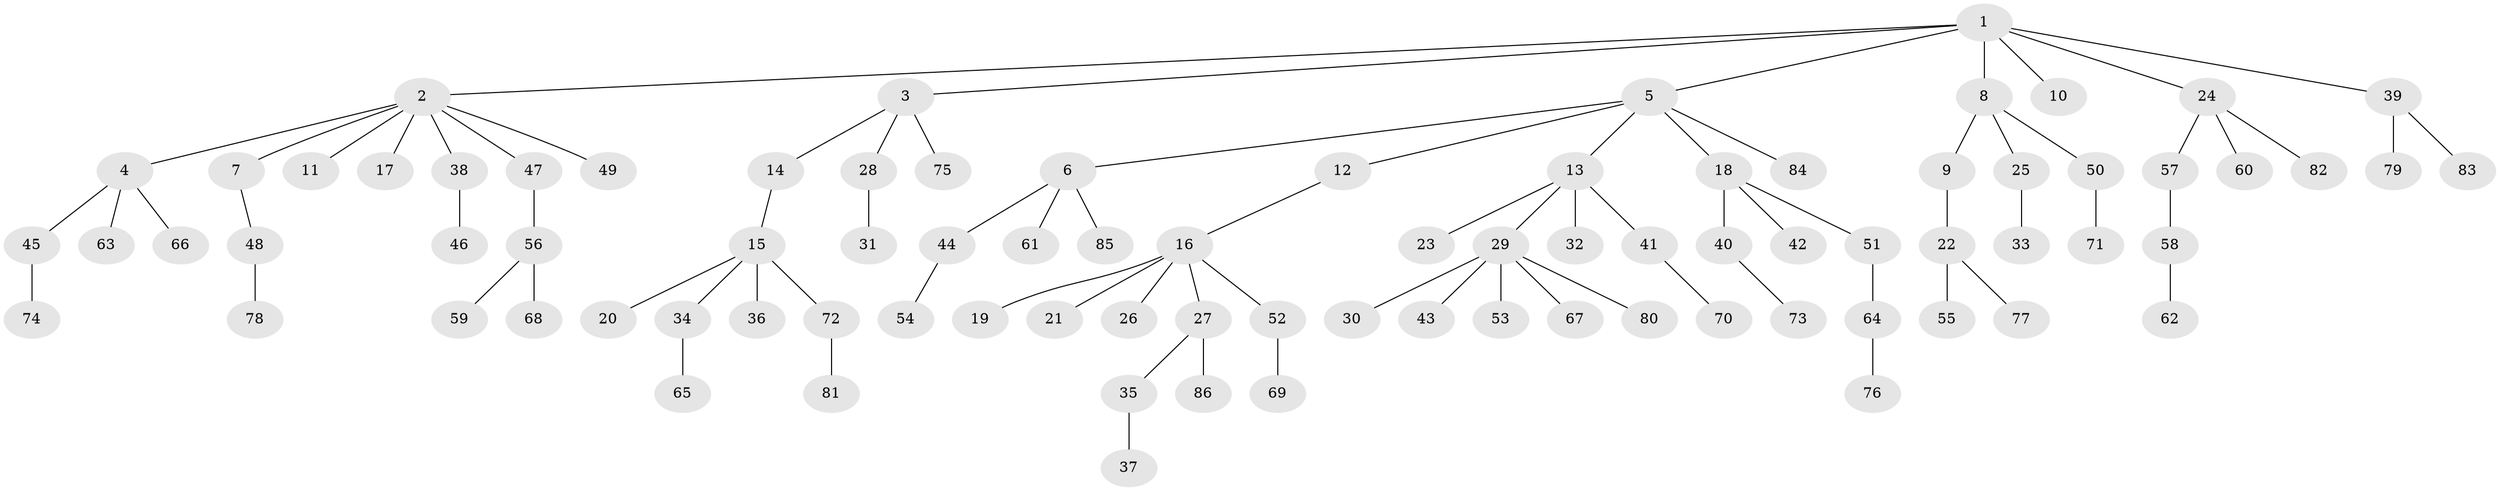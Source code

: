 // Generated by graph-tools (version 1.1) at 2025/26/03/09/25 03:26:23]
// undirected, 86 vertices, 85 edges
graph export_dot {
graph [start="1"]
  node [color=gray90,style=filled];
  1;
  2;
  3;
  4;
  5;
  6;
  7;
  8;
  9;
  10;
  11;
  12;
  13;
  14;
  15;
  16;
  17;
  18;
  19;
  20;
  21;
  22;
  23;
  24;
  25;
  26;
  27;
  28;
  29;
  30;
  31;
  32;
  33;
  34;
  35;
  36;
  37;
  38;
  39;
  40;
  41;
  42;
  43;
  44;
  45;
  46;
  47;
  48;
  49;
  50;
  51;
  52;
  53;
  54;
  55;
  56;
  57;
  58;
  59;
  60;
  61;
  62;
  63;
  64;
  65;
  66;
  67;
  68;
  69;
  70;
  71;
  72;
  73;
  74;
  75;
  76;
  77;
  78;
  79;
  80;
  81;
  82;
  83;
  84;
  85;
  86;
  1 -- 2;
  1 -- 3;
  1 -- 5;
  1 -- 8;
  1 -- 10;
  1 -- 24;
  1 -- 39;
  2 -- 4;
  2 -- 7;
  2 -- 11;
  2 -- 17;
  2 -- 38;
  2 -- 47;
  2 -- 49;
  3 -- 14;
  3 -- 28;
  3 -- 75;
  4 -- 45;
  4 -- 63;
  4 -- 66;
  5 -- 6;
  5 -- 12;
  5 -- 13;
  5 -- 18;
  5 -- 84;
  6 -- 44;
  6 -- 61;
  6 -- 85;
  7 -- 48;
  8 -- 9;
  8 -- 25;
  8 -- 50;
  9 -- 22;
  12 -- 16;
  13 -- 23;
  13 -- 29;
  13 -- 32;
  13 -- 41;
  14 -- 15;
  15 -- 20;
  15 -- 34;
  15 -- 36;
  15 -- 72;
  16 -- 19;
  16 -- 21;
  16 -- 26;
  16 -- 27;
  16 -- 52;
  18 -- 40;
  18 -- 42;
  18 -- 51;
  22 -- 55;
  22 -- 77;
  24 -- 57;
  24 -- 60;
  24 -- 82;
  25 -- 33;
  27 -- 35;
  27 -- 86;
  28 -- 31;
  29 -- 30;
  29 -- 43;
  29 -- 53;
  29 -- 67;
  29 -- 80;
  34 -- 65;
  35 -- 37;
  38 -- 46;
  39 -- 79;
  39 -- 83;
  40 -- 73;
  41 -- 70;
  44 -- 54;
  45 -- 74;
  47 -- 56;
  48 -- 78;
  50 -- 71;
  51 -- 64;
  52 -- 69;
  56 -- 59;
  56 -- 68;
  57 -- 58;
  58 -- 62;
  64 -- 76;
  72 -- 81;
}

